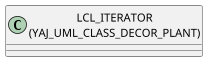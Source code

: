{
  "sha1": "b4h3b7lja560q5wcy09atfg9ryq0r8i",
  "insertion": {
    "when": "2024-05-30T20:48:22.014Z",
    "user": "plantuml@gmail.com"
  }
}
@startuml
scale 0.8
class "LCL_ITERATOR\n(YAJ_UML_CLASS_DECOR_PLANT)" as LCL_ITERATOR
@enduml

